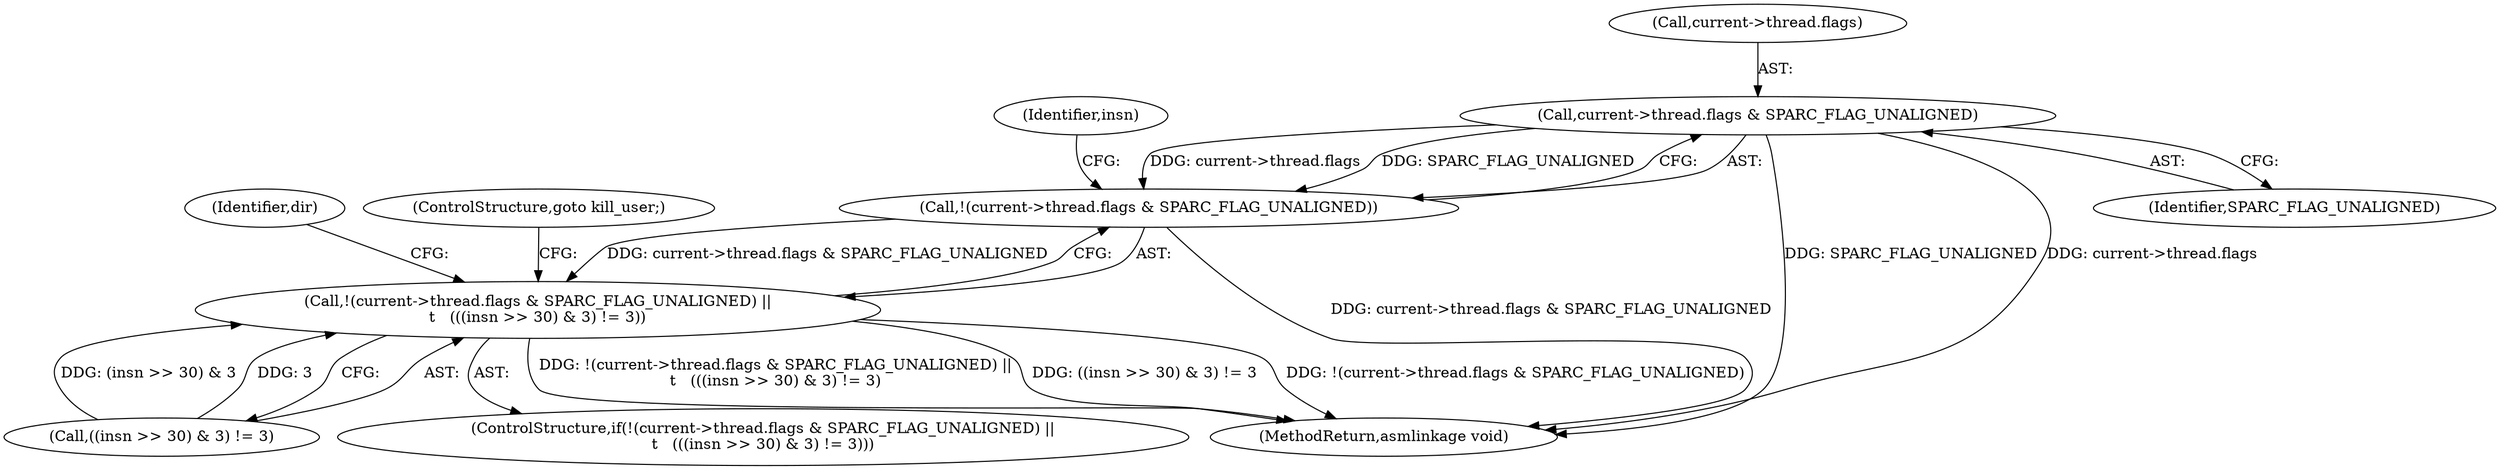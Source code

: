 digraph "0_linux_a8b0ca17b80e92faab46ee7179ba9e99ccb61233_33@API" {
"1000109" [label="(Call,current->thread.flags & SPARC_FLAG_UNALIGNED)"];
"1000108" [label="(Call,!(current->thread.flags & SPARC_FLAG_UNALIGNED))"];
"1000107" [label="(Call,!(current->thread.flags & SPARC_FLAG_UNALIGNED) ||\n\t   (((insn >> 30) & 3) != 3))"];
"1000116" [label="(Call,((insn >> 30) & 3) != 3)"];
"1000109" [label="(Call,current->thread.flags & SPARC_FLAG_UNALIGNED)"];
"1000223" [label="(MethodReturn,asmlinkage void)"];
"1000125" [label="(Identifier,dir)"];
"1000115" [label="(Identifier,SPARC_FLAG_UNALIGNED)"];
"1000107" [label="(Call,!(current->thread.flags & SPARC_FLAG_UNALIGNED) ||\n\t   (((insn >> 30) & 3) != 3))"];
"1000119" [label="(Identifier,insn)"];
"1000106" [label="(ControlStructure,if(!(current->thread.flags & SPARC_FLAG_UNALIGNED) ||\n\t   (((insn >> 30) & 3) != 3)))"];
"1000110" [label="(Call,current->thread.flags)"];
"1000108" [label="(Call,!(current->thread.flags & SPARC_FLAG_UNALIGNED))"];
"1000123" [label="(ControlStructure,goto kill_user;)"];
"1000109" -> "1000108"  [label="AST: "];
"1000109" -> "1000115"  [label="CFG: "];
"1000110" -> "1000109"  [label="AST: "];
"1000115" -> "1000109"  [label="AST: "];
"1000108" -> "1000109"  [label="CFG: "];
"1000109" -> "1000223"  [label="DDG: SPARC_FLAG_UNALIGNED"];
"1000109" -> "1000223"  [label="DDG: current->thread.flags"];
"1000109" -> "1000108"  [label="DDG: current->thread.flags"];
"1000109" -> "1000108"  [label="DDG: SPARC_FLAG_UNALIGNED"];
"1000108" -> "1000107"  [label="AST: "];
"1000119" -> "1000108"  [label="CFG: "];
"1000107" -> "1000108"  [label="CFG: "];
"1000108" -> "1000223"  [label="DDG: current->thread.flags & SPARC_FLAG_UNALIGNED"];
"1000108" -> "1000107"  [label="DDG: current->thread.flags & SPARC_FLAG_UNALIGNED"];
"1000107" -> "1000106"  [label="AST: "];
"1000107" -> "1000116"  [label="CFG: "];
"1000116" -> "1000107"  [label="AST: "];
"1000123" -> "1000107"  [label="CFG: "];
"1000125" -> "1000107"  [label="CFG: "];
"1000107" -> "1000223"  [label="DDG: !(current->thread.flags & SPARC_FLAG_UNALIGNED)"];
"1000107" -> "1000223"  [label="DDG: !(current->thread.flags & SPARC_FLAG_UNALIGNED) ||\n\t   (((insn >> 30) & 3) != 3)"];
"1000107" -> "1000223"  [label="DDG: ((insn >> 30) & 3) != 3"];
"1000116" -> "1000107"  [label="DDG: (insn >> 30) & 3"];
"1000116" -> "1000107"  [label="DDG: 3"];
}
